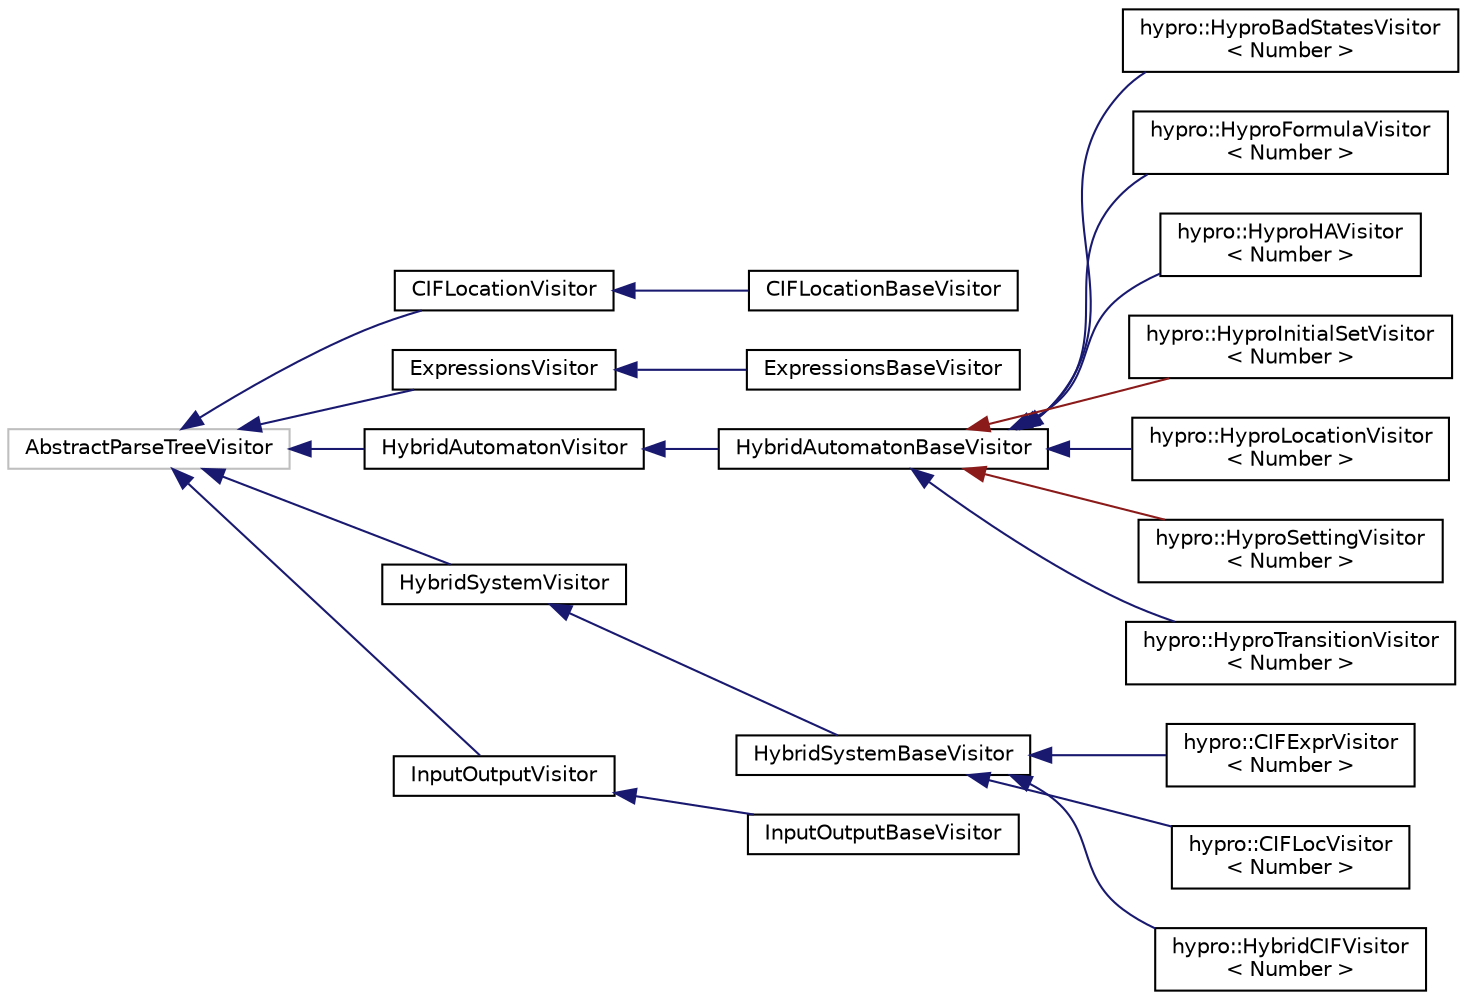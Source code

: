 digraph "Graphical Class Hierarchy"
{
  edge [fontname="Helvetica",fontsize="10",labelfontname="Helvetica",labelfontsize="10"];
  node [fontname="Helvetica",fontsize="10",shape=record];
  rankdir="LR";
  Node1 [label="AbstractParseTreeVisitor",height=0.2,width=0.4,color="grey75", fillcolor="white", style="filled"];
  Node1 -> Node2 [dir="back",color="midnightblue",fontsize="10",style="solid",fontname="Helvetica"];
  Node2 [label="CIFLocationVisitor",height=0.2,width=0.4,color="black", fillcolor="white", style="filled",URL="$classCIFLocationVisitor.html"];
  Node2 -> Node3 [dir="back",color="midnightblue",fontsize="10",style="solid",fontname="Helvetica"];
  Node3 [label="CIFLocationBaseVisitor",height=0.2,width=0.4,color="black", fillcolor="white", style="filled",URL="$classCIFLocationBaseVisitor.html"];
  Node1 -> Node4 [dir="back",color="midnightblue",fontsize="10",style="solid",fontname="Helvetica"];
  Node4 [label="ExpressionsVisitor",height=0.2,width=0.4,color="black", fillcolor="white", style="filled",URL="$classExpressionsVisitor.html"];
  Node4 -> Node5 [dir="back",color="midnightblue",fontsize="10",style="solid",fontname="Helvetica"];
  Node5 [label="ExpressionsBaseVisitor",height=0.2,width=0.4,color="black", fillcolor="white", style="filled",URL="$classExpressionsBaseVisitor.html"];
  Node1 -> Node6 [dir="back",color="midnightblue",fontsize="10",style="solid",fontname="Helvetica"];
  Node6 [label="HybridAutomatonVisitor",height=0.2,width=0.4,color="black", fillcolor="white", style="filled",URL="$classHybridAutomatonVisitor.html"];
  Node6 -> Node7 [dir="back",color="midnightblue",fontsize="10",style="solid",fontname="Helvetica"];
  Node7 [label="HybridAutomatonBaseVisitor",height=0.2,width=0.4,color="black", fillcolor="white", style="filled",URL="$classHybridAutomatonBaseVisitor.html"];
  Node7 -> Node8 [dir="back",color="midnightblue",fontsize="10",style="solid",fontname="Helvetica"];
  Node8 [label="hypro::HyproBadStatesVisitor\l\< Number \>",height=0.2,width=0.4,color="black", fillcolor="white", style="filled",URL="$classhypro_1_1HyproBadStatesVisitor.html"];
  Node7 -> Node9 [dir="back",color="midnightblue",fontsize="10",style="solid",fontname="Helvetica"];
  Node9 [label="hypro::HyproFormulaVisitor\l\< Number \>",height=0.2,width=0.4,color="black", fillcolor="white", style="filled",URL="$classhypro_1_1HyproFormulaVisitor.html"];
  Node7 -> Node10 [dir="back",color="midnightblue",fontsize="10",style="solid",fontname="Helvetica"];
  Node10 [label="hypro::HyproHAVisitor\l\< Number \>",height=0.2,width=0.4,color="black", fillcolor="white", style="filled",URL="$classhypro_1_1HyproHAVisitor.html"];
  Node7 -> Node11 [dir="back",color="firebrick4",fontsize="10",style="solid",fontname="Helvetica"];
  Node11 [label="hypro::HyproInitialSetVisitor\l\< Number \>",height=0.2,width=0.4,color="black", fillcolor="white", style="filled",URL="$classhypro_1_1HyproInitialSetVisitor.html"];
  Node7 -> Node12 [dir="back",color="midnightblue",fontsize="10",style="solid",fontname="Helvetica"];
  Node12 [label="hypro::HyproLocationVisitor\l\< Number \>",height=0.2,width=0.4,color="black", fillcolor="white", style="filled",URL="$classhypro_1_1HyproLocationVisitor.html"];
  Node7 -> Node13 [dir="back",color="firebrick4",fontsize="10",style="solid",fontname="Helvetica"];
  Node13 [label="hypro::HyproSettingVisitor\l\< Number \>",height=0.2,width=0.4,color="black", fillcolor="white", style="filled",URL="$classhypro_1_1HyproSettingVisitor.html"];
  Node7 -> Node14 [dir="back",color="midnightblue",fontsize="10",style="solid",fontname="Helvetica"];
  Node14 [label="hypro::HyproTransitionVisitor\l\< Number \>",height=0.2,width=0.4,color="black", fillcolor="white", style="filled",URL="$classhypro_1_1HyproTransitionVisitor.html"];
  Node1 -> Node15 [dir="back",color="midnightblue",fontsize="10",style="solid",fontname="Helvetica"];
  Node15 [label="HybridSystemVisitor",height=0.2,width=0.4,color="black", fillcolor="white", style="filled",URL="$classHybridSystemVisitor.html"];
  Node15 -> Node16 [dir="back",color="midnightblue",fontsize="10",style="solid",fontname="Helvetica"];
  Node16 [label="HybridSystemBaseVisitor",height=0.2,width=0.4,color="black", fillcolor="white", style="filled",URL="$classHybridSystemBaseVisitor.html"];
  Node16 -> Node17 [dir="back",color="midnightblue",fontsize="10",style="solid",fontname="Helvetica"];
  Node17 [label="hypro::CIFExprVisitor\l\< Number \>",height=0.2,width=0.4,color="black", fillcolor="white", style="filled",URL="$classhypro_1_1CIFExprVisitor.html"];
  Node16 -> Node18 [dir="back",color="midnightblue",fontsize="10",style="solid",fontname="Helvetica"];
  Node18 [label="hypro::CIFLocVisitor\l\< Number \>",height=0.2,width=0.4,color="black", fillcolor="white", style="filled",URL="$classhypro_1_1CIFLocVisitor.html"];
  Node16 -> Node19 [dir="back",color="midnightblue",fontsize="10",style="solid",fontname="Helvetica"];
  Node19 [label="hypro::HybridCIFVisitor\l\< Number \>",height=0.2,width=0.4,color="black", fillcolor="white", style="filled",URL="$classhypro_1_1HybridCIFVisitor.html"];
  Node1 -> Node20 [dir="back",color="midnightblue",fontsize="10",style="solid",fontname="Helvetica"];
  Node20 [label="InputOutputVisitor",height=0.2,width=0.4,color="black", fillcolor="white", style="filled",URL="$classInputOutputVisitor.html"];
  Node20 -> Node21 [dir="back",color="midnightblue",fontsize="10",style="solid",fontname="Helvetica"];
  Node21 [label="InputOutputBaseVisitor",height=0.2,width=0.4,color="black", fillcolor="white", style="filled",URL="$classInputOutputBaseVisitor.html"];
}
